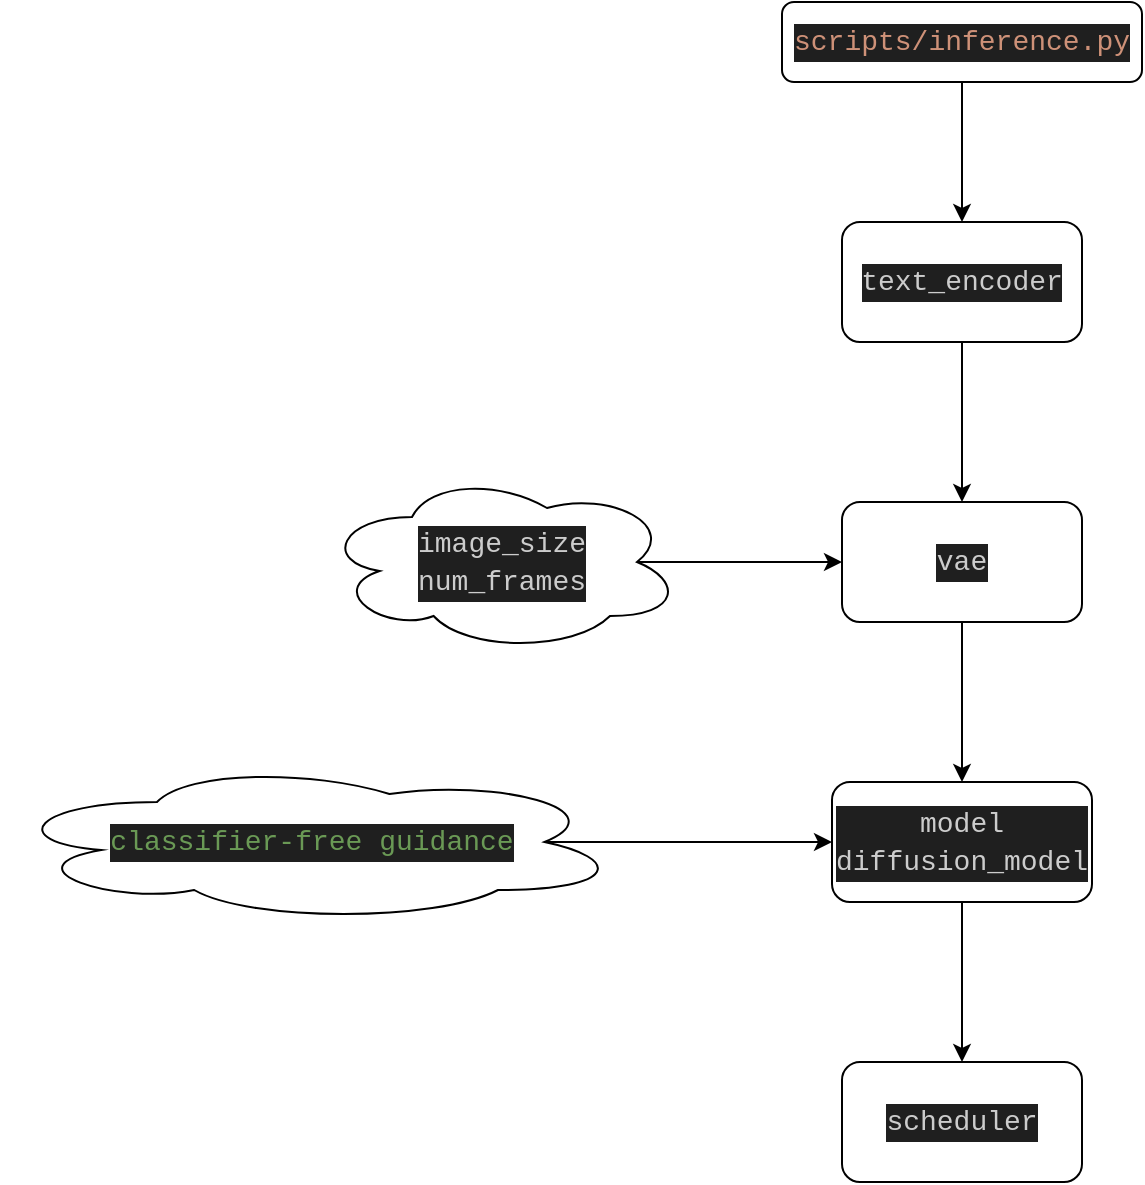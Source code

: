 <mxfile version="24.4.0" type="device" pages="3">
  <diagram name="DeepseekV2ForCausalLM" id="sjKBI5eqnztE4ck6Wnw2">
    <mxGraphModel dx="2256" dy="847" grid="1" gridSize="10" guides="1" tooltips="1" connect="1" arrows="1" fold="1" page="1" pageScale="1" pageWidth="827" pageHeight="1169" math="0" shadow="0">
      <root>
        <mxCell id="0" />
        <mxCell id="1" parent="0" />
        <mxCell id="7gRfSrvLhP0P09sejuVv-4" value="" style="edgeStyle=orthogonalEdgeStyle;rounded=0;orthogonalLoop=1;jettySize=auto;html=1;" parent="1" source="7gRfSrvLhP0P09sejuVv-2" target="7gRfSrvLhP0P09sejuVv-3" edge="1">
          <mxGeometry relative="1" as="geometry" />
        </mxCell>
        <mxCell id="7gRfSrvLhP0P09sejuVv-2" value="&lt;div style=&quot;color: rgb(204, 204, 204); background-color: rgb(31, 31, 31); font-family: Consolas, &amp;quot;Courier New&amp;quot;, monospace; font-size: 14px; line-height: 19px; white-space: pre;&quot;&gt;&lt;span style=&quot;color: #ce9178;&quot;&gt;scripts/inference.py&lt;/span&gt;&lt;/div&gt;" style="rounded=1;whiteSpace=wrap;html=1;" parent="1" vertex="1">
          <mxGeometry x="310" y="150" width="180" height="40" as="geometry" />
        </mxCell>
        <mxCell id="7gRfSrvLhP0P09sejuVv-6" value="" style="edgeStyle=orthogonalEdgeStyle;rounded=0;orthogonalLoop=1;jettySize=auto;html=1;" parent="1" source="7gRfSrvLhP0P09sejuVv-3" target="7gRfSrvLhP0P09sejuVv-5" edge="1">
          <mxGeometry relative="1" as="geometry" />
        </mxCell>
        <mxCell id="7gRfSrvLhP0P09sejuVv-3" value="&lt;div style=&quot;color: rgb(204, 204, 204); background-color: rgb(31, 31, 31); font-family: Consolas, &amp;quot;Courier New&amp;quot;, monospace; font-size: 14px; line-height: 19px; white-space: pre;&quot;&gt;text_encoder&lt;/div&gt;" style="whiteSpace=wrap;html=1;rounded=1;" parent="1" vertex="1">
          <mxGeometry x="340" y="260" width="120" height="60" as="geometry" />
        </mxCell>
        <mxCell id="7gRfSrvLhP0P09sejuVv-10" value="" style="edgeStyle=orthogonalEdgeStyle;rounded=0;orthogonalLoop=1;jettySize=auto;html=1;" parent="1" source="7gRfSrvLhP0P09sejuVv-5" target="7gRfSrvLhP0P09sejuVv-9" edge="1">
          <mxGeometry relative="1" as="geometry" />
        </mxCell>
        <mxCell id="7gRfSrvLhP0P09sejuVv-5" value="&lt;div style=&quot;color: #cccccc;background-color: #1f1f1f;font-family: Consolas, &#39;Courier New&#39;, monospace;font-weight: normal;font-size: 14px;line-height: 19px;white-space: pre;&quot;&gt;&lt;div&gt;&lt;span style=&quot;color: #cccccc;&quot;&gt;vae&lt;/span&gt;&lt;/div&gt;&lt;/div&gt;" style="whiteSpace=wrap;html=1;rounded=1;" parent="1" vertex="1">
          <mxGeometry x="340" y="400" width="120" height="60" as="geometry" />
        </mxCell>
        <mxCell id="7gRfSrvLhP0P09sejuVv-8" style="edgeStyle=orthogonalEdgeStyle;rounded=0;orthogonalLoop=1;jettySize=auto;html=1;exitX=0.875;exitY=0.5;exitDx=0;exitDy=0;exitPerimeter=0;entryX=0;entryY=0.5;entryDx=0;entryDy=0;" parent="1" source="7gRfSrvLhP0P09sejuVv-7" target="7gRfSrvLhP0P09sejuVv-5" edge="1">
          <mxGeometry relative="1" as="geometry" />
        </mxCell>
        <mxCell id="7gRfSrvLhP0P09sejuVv-7" value="&lt;div style=&quot;color: rgb(204, 204, 204); background-color: rgb(31, 31, 31); font-family: Consolas, &amp;quot;Courier New&amp;quot;, monospace; font-size: 14px; line-height: 19px; white-space: pre;&quot;&gt;image_size&lt;/div&gt;&lt;div style=&quot;color: rgb(204, 204, 204); background-color: rgb(31, 31, 31); font-family: Consolas, &amp;quot;Courier New&amp;quot;, monospace; font-size: 14px; line-height: 19px; white-space: pre;&quot;&gt;&lt;div style=&quot;line-height: 19px;&quot;&gt;num_frames&lt;/div&gt;&lt;/div&gt;" style="ellipse;shape=cloud;whiteSpace=wrap;html=1;" parent="1" vertex="1">
          <mxGeometry x="80" y="385" width="180" height="90" as="geometry" />
        </mxCell>
        <mxCell id="HFiIFVas6M_uxr22piCY-2" value="" style="edgeStyle=orthogonalEdgeStyle;rounded=0;orthogonalLoop=1;jettySize=auto;html=1;" parent="1" source="7gRfSrvLhP0P09sejuVv-9" target="HFiIFVas6M_uxr22piCY-1" edge="1">
          <mxGeometry relative="1" as="geometry" />
        </mxCell>
        <mxCell id="7gRfSrvLhP0P09sejuVv-9" value="&lt;div style=&quot;color: rgb(204, 204, 204); background-color: rgb(31, 31, 31); font-family: Consolas, &amp;quot;Courier New&amp;quot;, monospace; font-size: 14px; line-height: 19px; white-space: pre;&quot;&gt;model&lt;/div&gt;&lt;div style=&quot;color: rgb(204, 204, 204); background-color: rgb(31, 31, 31); font-family: Consolas, &amp;quot;Courier New&amp;quot;, monospace; font-size: 14px; line-height: 19px; white-space: pre;&quot;&gt;diffusion_model&lt;/div&gt;" style="whiteSpace=wrap;html=1;rounded=1;" parent="1" vertex="1">
          <mxGeometry x="335" y="540" width="130" height="60" as="geometry" />
        </mxCell>
        <mxCell id="7gRfSrvLhP0P09sejuVv-12" style="edgeStyle=orthogonalEdgeStyle;rounded=0;orthogonalLoop=1;jettySize=auto;html=1;exitX=0.875;exitY=0.5;exitDx=0;exitDy=0;exitPerimeter=0;entryX=0;entryY=0.5;entryDx=0;entryDy=0;" parent="1" source="7gRfSrvLhP0P09sejuVv-11" target="7gRfSrvLhP0P09sejuVv-9" edge="1">
          <mxGeometry relative="1" as="geometry" />
        </mxCell>
        <mxCell id="7gRfSrvLhP0P09sejuVv-11" value="&lt;div style=&quot;color: rgb(204, 204, 204); background-color: rgb(31, 31, 31); font-family: Consolas, &amp;quot;Courier New&amp;quot;, monospace; font-size: 14px; line-height: 19px; white-space: pre;&quot;&gt;&lt;span style=&quot;color: #6a9955;&quot;&gt;classifier-free guidance&lt;/span&gt;&lt;/div&gt;" style="ellipse;shape=cloud;whiteSpace=wrap;html=1;" parent="1" vertex="1">
          <mxGeometry x="-80" y="530" width="310" height="80" as="geometry" />
        </mxCell>
        <mxCell id="HFiIFVas6M_uxr22piCY-1" value="&lt;div style=&quot;color: rgb(204, 204, 204); background-color: rgb(31, 31, 31); font-family: Consolas, &amp;quot;Courier New&amp;quot;, monospace; font-size: 14px; line-height: 19px; white-space: pre;&quot;&gt;&lt;div style=&quot;line-height: 19px;&quot;&gt;scheduler&lt;/div&gt;&lt;/div&gt;" style="whiteSpace=wrap;html=1;rounded=1;" parent="1" vertex="1">
          <mxGeometry x="340" y="680" width="120" height="60" as="geometry" />
        </mxCell>
      </root>
    </mxGraphModel>
  </diagram>
  <diagram id="1TQfugmobEfaef1C6rhZ" name="infer">
    <mxGraphModel dx="2256" dy="847" grid="1" gridSize="10" guides="1" tooltips="1" connect="1" arrows="1" fold="1" page="1" pageScale="1" pageWidth="827" pageHeight="1169" math="0" shadow="0">
      <root>
        <mxCell id="0" />
        <mxCell id="1" parent="0" />
        <mxCell id="Gh7OY7FLOXQLXjrtjzkv-2" style="edgeStyle=orthogonalEdgeStyle;rounded=0;orthogonalLoop=1;jettySize=auto;html=1;exitX=0.5;exitY=1;exitDx=0;exitDy=0;entryX=0.5;entryY=0;entryDx=0;entryDy=0;" parent="1" source="FScifkORrmZ95QX0KWrM-1" target="Gh7OY7FLOXQLXjrtjzkv-1" edge="1">
          <mxGeometry relative="1" as="geometry" />
        </mxCell>
        <mxCell id="FScifkORrmZ95QX0KWrM-1" value="prompt" style="rounded=1;whiteSpace=wrap;html=1;" parent="1" vertex="1">
          <mxGeometry x="100" y="130" width="70" height="30" as="geometry" />
        </mxCell>
        <mxCell id="Gh7OY7FLOXQLXjrtjzkv-3" style="edgeStyle=orthogonalEdgeStyle;rounded=0;orthogonalLoop=1;jettySize=auto;html=1;exitX=0.5;exitY=1;exitDx=0;exitDy=0;entryX=0.5;entryY=0;entryDx=0;entryDy=0;" parent="1" source="FScifkORrmZ95QX0KWrM-2" target="Gh7OY7FLOXQLXjrtjzkv-1" edge="1">
          <mxGeometry relative="1" as="geometry" />
        </mxCell>
        <mxCell id="FScifkORrmZ95QX0KWrM-2" value="&lt;div style=&quot;color: rgb(204, 204, 204); background-color: rgb(31, 31, 31); font-family: Consolas, &amp;quot;Courier New&amp;quot;, monospace; font-size: 14px; line-height: 19px; white-space: pre;&quot;&gt;reference_path&lt;/div&gt;" style="rounded=1;whiteSpace=wrap;html=1;" parent="1" vertex="1">
          <mxGeometry x="200" y="130" width="120" height="30" as="geometry" />
        </mxCell>
        <mxCell id="Gh7OY7FLOXQLXjrtjzkv-5" style="edgeStyle=orthogonalEdgeStyle;rounded=0;orthogonalLoop=1;jettySize=auto;html=1;exitX=0.5;exitY=1;exitDx=0;exitDy=0;entryX=0.5;entryY=0;entryDx=0;entryDy=0;" parent="1" source="FScifkORrmZ95QX0KWrM-3" target="Gh7OY7FLOXQLXjrtjzkv-1" edge="1">
          <mxGeometry relative="1" as="geometry" />
        </mxCell>
        <mxCell id="FScifkORrmZ95QX0KWrM-3" value="&lt;div style=&quot;color: rgb(204, 204, 204); background-color: rgb(31, 31, 31); font-family: Consolas, &amp;quot;Courier New&amp;quot;, monospace; font-size: 14px; line-height: 19px; white-space: pre;&quot;&gt;mask_strategy&lt;/div&gt;" style="rounded=1;whiteSpace=wrap;html=1;" parent="1" vertex="1">
          <mxGeometry x="350.25" y="130" width="126.5" height="30" as="geometry" />
        </mxCell>
        <mxCell id="Gh7OY7FLOXQLXjrtjzkv-7" value="" style="edgeStyle=orthogonalEdgeStyle;rounded=0;orthogonalLoop=1;jettySize=auto;html=1;" parent="1" source="Gh7OY7FLOXQLXjrtjzkv-1" target="Gh7OY7FLOXQLXjrtjzkv-6" edge="1">
          <mxGeometry relative="1" as="geometry" />
        </mxCell>
        <mxCell id="Gh7OY7FLOXQLXjrtjzkv-1" value="&lt;div style=&quot;color: #cccccc;background-color: #1f1f1f;font-family: Consolas, &#39;Courier New&#39;, monospace;font-weight: normal;font-size: 14px;line-height: 19px;white-space: pre;&quot;&gt;&lt;div&gt;&lt;span style=&quot;color: #cccccc;&quot;&gt;extract_json_from_prompts&lt;/span&gt;&lt;/div&gt;&lt;/div&gt;" style="rounded=1;whiteSpace=wrap;html=1;" parent="1" vertex="1">
          <mxGeometry x="135" y="240" width="250" height="30" as="geometry" />
        </mxCell>
        <mxCell id="zYhoFAcSyLCYX2WVD4FJ-2" value="" style="edgeStyle=orthogonalEdgeStyle;rounded=0;orthogonalLoop=1;jettySize=auto;html=1;" parent="1" source="Gh7OY7FLOXQLXjrtjzkv-6" target="zYhoFAcSyLCYX2WVD4FJ-1" edge="1">
          <mxGeometry relative="1" as="geometry" />
        </mxCell>
        <mxCell id="Gh7OY7FLOXQLXjrtjzkv-6" value="&lt;div style=&quot;background-color: rgb(31, 31, 31); font-family: Consolas, &amp;quot;Courier New&amp;quot;, monospace; font-size: 14px; line-height: 19px; white-space: pre;&quot;&gt;&lt;font color=&quot;#fd0808&quot;&gt;collect_references_batch&lt;/font&gt;&lt;/div&gt;" style="whiteSpace=wrap;html=1;rounded=1;" parent="1" vertex="1">
          <mxGeometry x="150" y="320" width="220" height="30" as="geometry" />
        </mxCell>
        <mxCell id="zYhoFAcSyLCYX2WVD4FJ-4" value="" style="edgeStyle=orthogonalEdgeStyle;rounded=0;orthogonalLoop=1;jettySize=auto;html=1;" parent="1" source="zYhoFAcSyLCYX2WVD4FJ-1" target="zYhoFAcSyLCYX2WVD4FJ-3" edge="1">
          <mxGeometry relative="1" as="geometry" />
        </mxCell>
        <mxCell id="zYhoFAcSyLCYX2WVD4FJ-1" value="&lt;div style=&quot;color: rgb(204, 204, 204); background-color: rgb(31, 31, 31); font-family: Consolas, &amp;quot;Courier New&amp;quot;, monospace; font-size: 14px; line-height: 19px; white-space: pre;&quot;&gt;&lt;span style=&quot;color: #dcdcaa;&quot;&gt;prepare_multi_resolution_info&lt;/span&gt;&lt;/div&gt;&lt;div style=&quot;background-color: rgb(31, 31, 31); font-family: Consolas, &amp;quot;Courier New&amp;quot;, monospace; font-size: 14px; line-height: 19px; white-space: pre;&quot;&gt;&lt;font color=&quot;#dcdcaa&quot;&gt;准备分辨率和帧数等相关信息&lt;/font&gt;&lt;/div&gt;" style="whiteSpace=wrap;html=1;rounded=1;" parent="1" vertex="1">
          <mxGeometry x="140" y="410" width="240" height="50" as="geometry" />
        </mxCell>
        <mxCell id="zYhoFAcSyLCYX2WVD4FJ-6" value="" style="edgeStyle=orthogonalEdgeStyle;rounded=0;orthogonalLoop=1;jettySize=auto;html=1;" parent="1" source="zYhoFAcSyLCYX2WVD4FJ-3" target="zYhoFAcSyLCYX2WVD4FJ-5" edge="1">
          <mxGeometry relative="1" as="geometry" />
        </mxCell>
        <mxCell id="zYhoFAcSyLCYX2WVD4FJ-8" value="" style="edgeStyle=orthogonalEdgeStyle;rounded=0;orthogonalLoop=1;jettySize=auto;html=1;" parent="1" source="zYhoFAcSyLCYX2WVD4FJ-3" target="zYhoFAcSyLCYX2WVD4FJ-7" edge="1">
          <mxGeometry relative="1" as="geometry" />
        </mxCell>
        <mxCell id="zYhoFAcSyLCYX2WVD4FJ-3" value="切分prompt&lt;div&gt;&lt;div style=&quot;color: rgb(204, 204, 204); background-color: rgb(31, 31, 31); font-family: Consolas, &amp;quot;Courier New&amp;quot;, monospace; font-size: 14px; line-height: 19px; white-space: pre;&quot;&gt;split_prompt&lt;/div&gt;&lt;/div&gt;" style="whiteSpace=wrap;html=1;rounded=1;" parent="1" vertex="1">
          <mxGeometry x="200" y="535" width="120" height="60" as="geometry" />
        </mxCell>
        <mxCell id="zYhoFAcSyLCYX2WVD4FJ-15" style="edgeStyle=orthogonalEdgeStyle;rounded=0;orthogonalLoop=1;jettySize=auto;html=1;exitX=0.5;exitY=1;exitDx=0;exitDy=0;entryX=0;entryY=0.5;entryDx=0;entryDy=0;" parent="1" source="zYhoFAcSyLCYX2WVD4FJ-5" target="zYhoFAcSyLCYX2WVD4FJ-13" edge="1">
          <mxGeometry relative="1" as="geometry" />
        </mxCell>
        <mxCell id="zYhoFAcSyLCYX2WVD4FJ-5" value="&lt;div style=&quot;color: rgb(204, 204, 204); background-color: rgb(31, 31, 31); font-family: Consolas, &amp;quot;Courier New&amp;quot;, monospace; font-size: 14px; line-height: 19px; white-space: pre;&quot;&gt;&lt;div&gt;&amp;nbsp; &amp;nbsp; &amp;nbsp; &amp;nbsp; &lt;span style=&quot;color: #6a9955;&quot;&gt;# this is for prompts which look like&lt;/span&gt;&lt;/div&gt;&lt;div&gt;&amp;nbsp; &amp;nbsp; &amp;nbsp; &amp;nbsp; &lt;span style=&quot;color: #6a9955;&quot;&gt;# |0| a beautiful day |1| a sunny day |2| a rainy day&lt;/span&gt;&lt;/div&gt;&lt;div&gt;&amp;nbsp; &amp;nbsp; &amp;nbsp; &amp;nbsp; &lt;span style=&quot;color: #6a9955;&quot;&gt;# we want to parse it into a list of prompts with the loop index&lt;/span&gt;&lt;/div&gt;&lt;/div&gt;" style="whiteSpace=wrap;html=1;rounded=1;align=left;" parent="1" vertex="1">
          <mxGeometry x="-450" y="522.5" width="570" height="85" as="geometry" />
        </mxCell>
        <mxCell id="zYhoFAcSyLCYX2WVD4FJ-10" value="" style="edgeStyle=orthogonalEdgeStyle;rounded=0;orthogonalLoop=1;jettySize=auto;html=1;" parent="1" source="zYhoFAcSyLCYX2WVD4FJ-7" target="zYhoFAcSyLCYX2WVD4FJ-9" edge="1">
          <mxGeometry relative="1" as="geometry" />
        </mxCell>
        <mxCell id="zYhoFAcSyLCYX2WVD4FJ-7" value="&lt;div style=&quot;color: rgb(204, 204, 204); background-color: rgb(31, 31, 31); font-family: Consolas, &amp;quot;Courier New&amp;quot;, monospace; font-size: 14px; line-height: 19px; white-space: pre;&quot;&gt;refine_prompts_by_openai&lt;/div&gt;" style="whiteSpace=wrap;html=1;rounded=1;" parent="1" vertex="1">
          <mxGeometry x="155" y="675" width="210" height="60" as="geometry" />
        </mxCell>
        <mxCell id="zYhoFAcSyLCYX2WVD4FJ-12" value="" style="edgeStyle=orthogonalEdgeStyle;rounded=0;orthogonalLoop=1;jettySize=auto;html=1;" parent="1" source="zYhoFAcSyLCYX2WVD4FJ-9" target="zYhoFAcSyLCYX2WVD4FJ-11" edge="1">
          <mxGeometry relative="1" as="geometry" />
        </mxCell>
        <mxCell id="zYhoFAcSyLCYX2WVD4FJ-9" value="&lt;div style=&quot;color: rgb(204, 204, 204); background-color: rgb(31, 31, 31); font-family: Consolas, &amp;quot;Courier New&amp;quot;, monospace; font-size: 14px; line-height: 19px; white-space: pre;&quot;&gt;&lt;span style=&quot;color: #dcdcaa;&quot;&gt;append_score_to_prompts&lt;/span&gt;&lt;/div&gt;" style="whiteSpace=wrap;html=1;rounded=1;" parent="1" vertex="1">
          <mxGeometry x="160" y="800" width="200" height="60" as="geometry" />
        </mxCell>
        <mxCell id="zYhoFAcSyLCYX2WVD4FJ-14" value="" style="edgeStyle=orthogonalEdgeStyle;rounded=0;orthogonalLoop=1;jettySize=auto;html=1;" parent="1" source="zYhoFAcSyLCYX2WVD4FJ-11" target="zYhoFAcSyLCYX2WVD4FJ-13" edge="1">
          <mxGeometry relative="1" as="geometry" />
        </mxCell>
        <mxCell id="zYhoFAcSyLCYX2WVD4FJ-11" value="&lt;div style=&quot;color: rgb(204, 204, 204); background-color: rgb(31, 31, 31); font-family: Consolas, &amp;quot;Courier New&amp;quot;, monospace; font-size: 14px; line-height: 19px; white-space: pre;&quot;&gt;&lt;span style=&quot;color: #6a9955;&quot;&gt;clean prompt with T5&lt;/span&gt;&lt;/div&gt;&lt;div style=&quot;color: rgb(204, 204, 204); background-color: rgb(31, 31, 31); font-family: Consolas, &amp;quot;Courier New&amp;quot;, monospace; font-size: 14px; line-height: 19px; white-space: pre;&quot;&gt;&lt;div style=&quot;line-height: 19px;&quot;&gt;text_preprocessing&lt;/div&gt;&lt;/div&gt;" style="whiteSpace=wrap;html=1;rounded=1;" parent="1" vertex="1">
          <mxGeometry x="175" y="930" width="170" height="60" as="geometry" />
        </mxCell>
        <mxCell id="zYhoFAcSyLCYX2WVD4FJ-17" value="" style="edgeStyle=orthogonalEdgeStyle;rounded=0;orthogonalLoop=1;jettySize=auto;html=1;" parent="1" source="zYhoFAcSyLCYX2WVD4FJ-13" target="zYhoFAcSyLCYX2WVD4FJ-16" edge="1">
          <mxGeometry relative="1" as="geometry" />
        </mxCell>
        <mxCell id="zYhoFAcSyLCYX2WVD4FJ-13" value="&lt;div style=&quot;color: rgb(204, 204, 204); background-color: rgb(31, 31, 31); font-family: Consolas, &amp;quot;Courier New&amp;quot;, monospace; font-size: 14px; line-height: 19px; white-space: pre;&quot;&gt;&lt;span style=&quot;color: #6a9955;&quot;&gt;merge to obtain the final prompt&lt;/span&gt;&lt;/div&gt;" style="whiteSpace=wrap;html=1;rounded=1;" parent="1" vertex="1">
          <mxGeometry x="115" y="1060" width="290" height="60" as="geometry" />
        </mxCell>
        <mxCell id="zYhoFAcSyLCYX2WVD4FJ-16" value="" style="whiteSpace=wrap;html=1;rounded=1;arcSize=0;" parent="1" vertex="1">
          <mxGeometry x="50" y="1200" width="420" height="550" as="geometry" />
        </mxCell>
        <mxCell id="zYhoFAcSyLCYX2WVD4FJ-18" value="Loop" style="text;html=1;align=center;verticalAlign=middle;whiteSpace=wrap;rounded=0;" parent="1" vertex="1">
          <mxGeometry x="50" y="1210" width="60" height="30" as="geometry" />
        </mxCell>
        <mxCell id="4a-hNRQunzWoiMzp784G-3" value="" style="edgeStyle=orthogonalEdgeStyle;rounded=0;orthogonalLoop=1;jettySize=auto;html=1;" edge="1" parent="1" source="4a-hNRQunzWoiMzp784G-1" target="4a-hNRQunzWoiMzp784G-2">
          <mxGeometry relative="1" as="geometry" />
        </mxCell>
        <mxCell id="4a-hNRQunzWoiMzp784G-1" value="&lt;div style=&quot;color: #cccccc;background-color: #1f1f1f;font-family: Consolas, &#39;Courier New&#39;, monospace;font-weight: normal;font-size: 14px;line-height: 19px;white-space: pre;&quot;&gt;&lt;div&gt;&lt;span style=&quot;color: #dcdcaa;&quot;&gt;extract_prompts_loop&lt;/span&gt;&lt;/div&gt;&lt;/div&gt;" style="rounded=1;whiteSpace=wrap;html=1;" vertex="1" parent="1">
          <mxGeometry x="155" y="1220" width="210" height="40" as="geometry" />
        </mxCell>
        <mxCell id="4a-hNRQunzWoiMzp784G-5" value="" style="edgeStyle=orthogonalEdgeStyle;rounded=0;orthogonalLoop=1;jettySize=auto;html=1;" edge="1" parent="1" source="4a-hNRQunzWoiMzp784G-2" target="4a-hNRQunzWoiMzp784G-4">
          <mxGeometry relative="1" as="geometry" />
        </mxCell>
        <mxCell id="4a-hNRQunzWoiMzp784G-2" value="&lt;div style=&quot;color: rgb(204, 204, 204); background-color: rgb(31, 31, 31); font-family: Consolas, &amp;quot;Courier New&amp;quot;, monospace; font-size: 14px; line-height: 19px; white-space: pre;&quot;&gt;append_generated&lt;/div&gt;" style="whiteSpace=wrap;html=1;rounded=1;" vertex="1" parent="1">
          <mxGeometry x="200" y="1300" width="120" height="60" as="geometry" />
        </mxCell>
        <mxCell id="4a-hNRQunzWoiMzp784G-7" value="" style="edgeStyle=orthogonalEdgeStyle;rounded=0;orthogonalLoop=1;jettySize=auto;html=1;" edge="1" parent="1" source="4a-hNRQunzWoiMzp784G-4" target="4a-hNRQunzWoiMzp784G-6">
          <mxGeometry relative="1" as="geometry" />
        </mxCell>
        <mxCell id="4a-hNRQunzWoiMzp784G-4" value="&lt;div style=&quot;color: rgb(204, 204, 204); background-color: rgb(31, 31, 31); font-family: Consolas, &amp;quot;Courier New&amp;quot;, monospace; font-size: 14px; line-height: 19px; white-space: pre;&quot;&gt;apply_mask_strategy&lt;/div&gt;" style="whiteSpace=wrap;html=1;rounded=1;" vertex="1" parent="1">
          <mxGeometry x="200" y="1400" width="120" height="60" as="geometry" />
        </mxCell>
        <mxCell id="4a-hNRQunzWoiMzp784G-9" value="" style="edgeStyle=orthogonalEdgeStyle;rounded=0;orthogonalLoop=1;jettySize=auto;html=1;" edge="1" parent="1" source="4a-hNRQunzWoiMzp784G-6" target="4a-hNRQunzWoiMzp784G-8">
          <mxGeometry relative="1" as="geometry" />
        </mxCell>
        <mxCell id="4a-hNRQunzWoiMzp784G-6" value="&lt;div style=&quot;color: rgb(204, 204, 204); background-color: rgb(31, 31, 31); font-family: Consolas, &amp;quot;Courier New&amp;quot;, monospace; font-size: 14px; line-height: 19px; white-space: pre;&quot;&gt;scheduler.sample&lt;/div&gt;" style="whiteSpace=wrap;html=1;rounded=1;" vertex="1" parent="1">
          <mxGeometry x="200" y="1500" width="120" height="60" as="geometry" />
        </mxCell>
        <mxCell id="4a-hNRQunzWoiMzp784G-8" value="&lt;div style=&quot;color: rgb(204, 204, 204); background-color: rgb(31, 31, 31); font-family: Consolas, &amp;quot;Courier New&amp;quot;, monospace; font-size: 14px; line-height: 19px; white-space: pre;&quot;&gt;vae.decode&lt;/div&gt;" style="whiteSpace=wrap;html=1;rounded=1;" vertex="1" parent="1">
          <mxGeometry x="200" y="1610" width="120" height="60" as="geometry" />
        </mxCell>
      </root>
    </mxGraphModel>
  </diagram>
  <diagram id="I_tH5aE9IsEv51cvNvYS" name="classifier-free guidance">
    <mxGraphModel dx="1429" dy="847" grid="1" gridSize="10" guides="1" tooltips="1" connect="1" arrows="1" fold="1" page="1" pageScale="1" pageWidth="827" pageHeight="1169" math="0" shadow="0">
      <root>
        <mxCell id="0" />
        <mxCell id="1" parent="0" />
      </root>
    </mxGraphModel>
  </diagram>
</mxfile>

